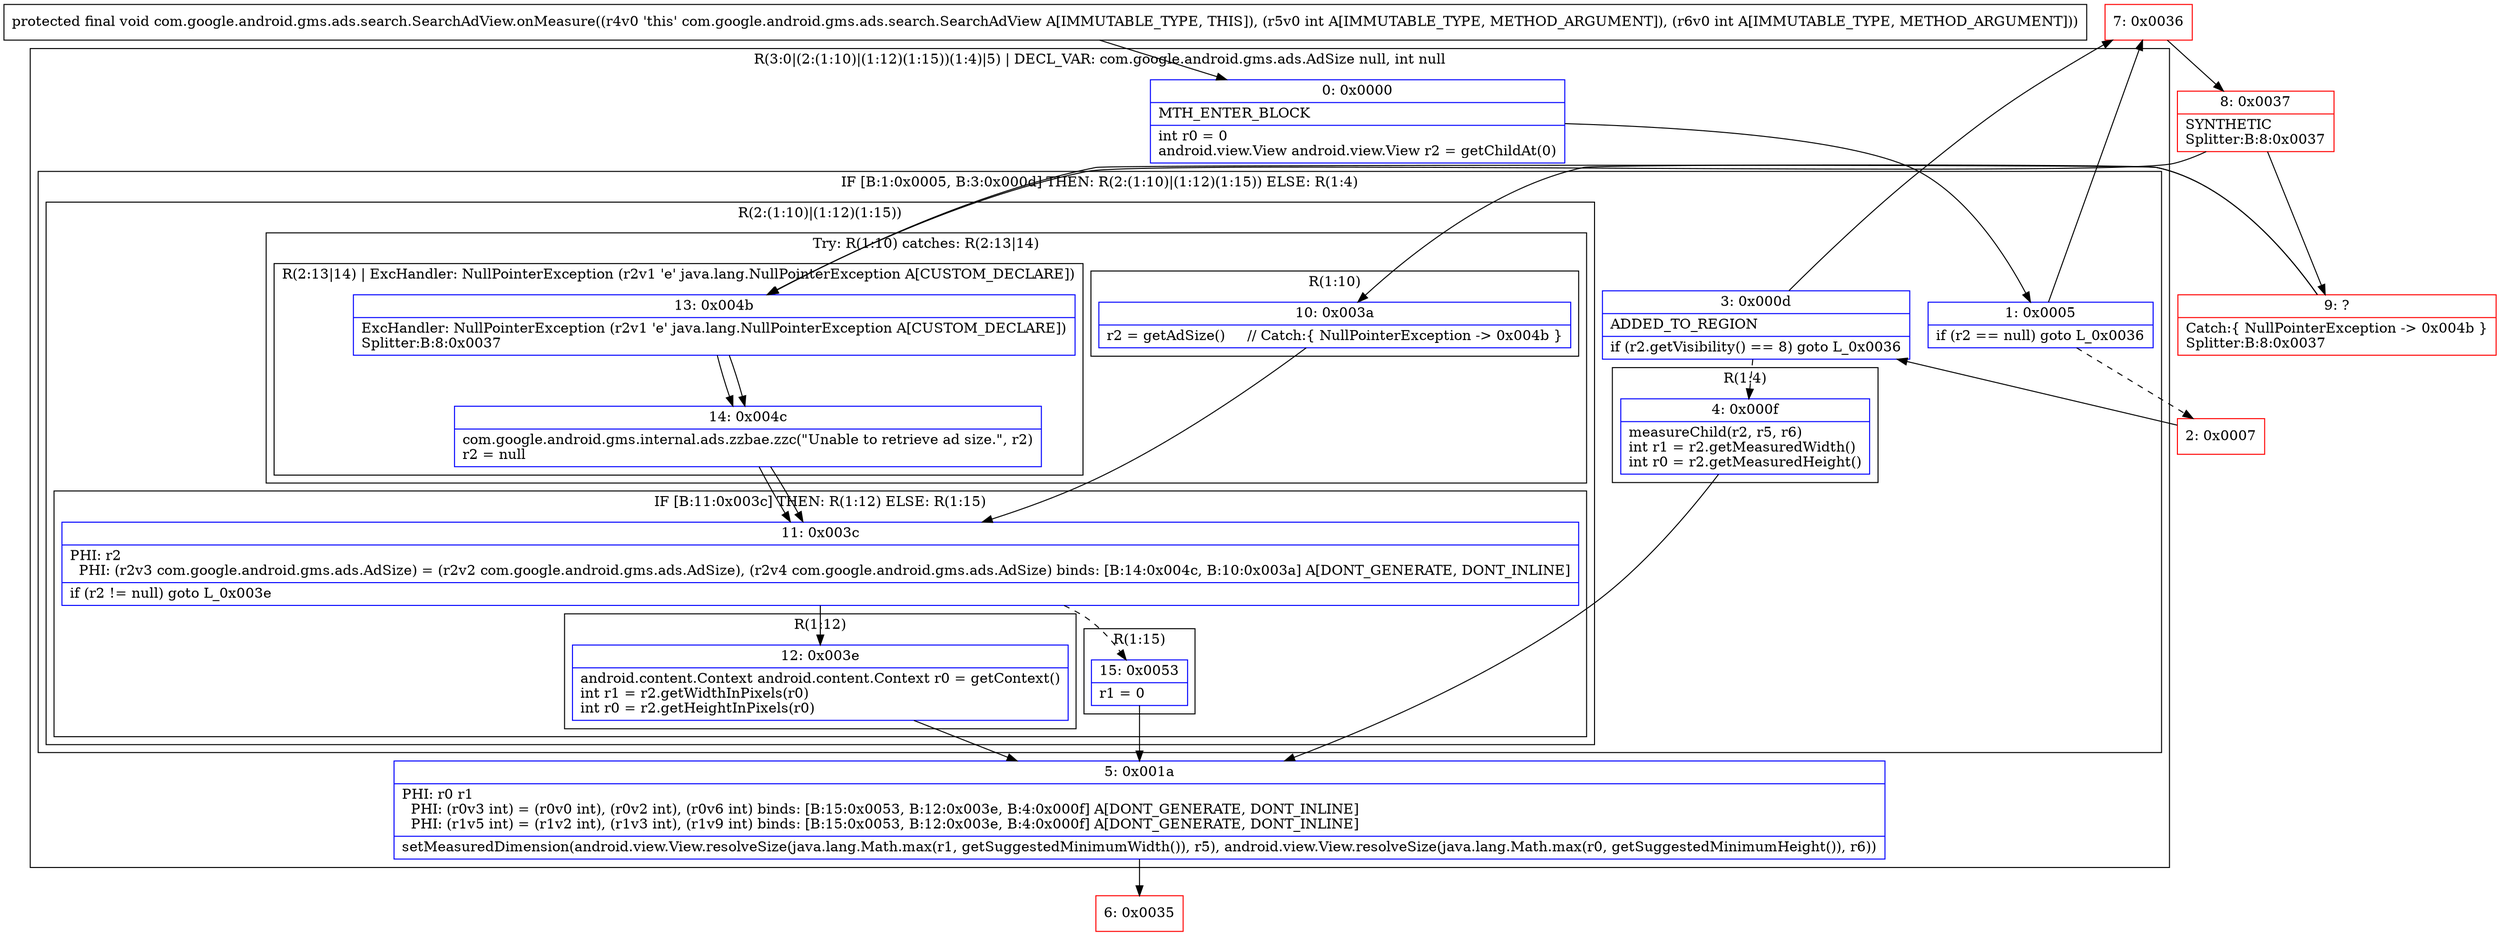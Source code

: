 digraph "CFG forcom.google.android.gms.ads.search.SearchAdView.onMeasure(II)V" {
subgraph cluster_Region_1164144486 {
label = "R(3:0|(2:(1:10)|(1:12)(1:15))(1:4)|5) | DECL_VAR: com.google.android.gms.ads.AdSize null, int null\l";
node [shape=record,color=blue];
Node_0 [shape=record,label="{0\:\ 0x0000|MTH_ENTER_BLOCK\l|int r0 = 0\landroid.view.View android.view.View r2 = getChildAt(0)\l}"];
subgraph cluster_IfRegion_1799590630 {
label = "IF [B:1:0x0005, B:3:0x000d] THEN: R(2:(1:10)|(1:12)(1:15)) ELSE: R(1:4)";
node [shape=record,color=blue];
Node_1 [shape=record,label="{1\:\ 0x0005|if (r2 == null) goto L_0x0036\l}"];
Node_3 [shape=record,label="{3\:\ 0x000d|ADDED_TO_REGION\l|if (r2.getVisibility() == 8) goto L_0x0036\l}"];
subgraph cluster_Region_1770180653 {
label = "R(2:(1:10)|(1:12)(1:15))";
node [shape=record,color=blue];
subgraph cluster_TryCatchRegion_327996636 {
label = "Try: R(1:10) catches: R(2:13|14)";
node [shape=record,color=blue];
subgraph cluster_Region_923372728 {
label = "R(1:10)";
node [shape=record,color=blue];
Node_10 [shape=record,label="{10\:\ 0x003a|r2 = getAdSize()     \/\/ Catch:\{ NullPointerException \-\> 0x004b \}\l}"];
}
subgraph cluster_Region_889571511 {
label = "R(2:13|14) | ExcHandler: NullPointerException (r2v1 'e' java.lang.NullPointerException A[CUSTOM_DECLARE])\l";
node [shape=record,color=blue];
Node_13 [shape=record,label="{13\:\ 0x004b|ExcHandler: NullPointerException (r2v1 'e' java.lang.NullPointerException A[CUSTOM_DECLARE])\lSplitter:B:8:0x0037\l}"];
Node_14 [shape=record,label="{14\:\ 0x004c|com.google.android.gms.internal.ads.zzbae.zzc(\"Unable to retrieve ad size.\", r2)\lr2 = null\l}"];
}
}
subgraph cluster_IfRegion_853027327 {
label = "IF [B:11:0x003c] THEN: R(1:12) ELSE: R(1:15)";
node [shape=record,color=blue];
Node_11 [shape=record,label="{11\:\ 0x003c|PHI: r2 \l  PHI: (r2v3 com.google.android.gms.ads.AdSize) = (r2v2 com.google.android.gms.ads.AdSize), (r2v4 com.google.android.gms.ads.AdSize) binds: [B:14:0x004c, B:10:0x003a] A[DONT_GENERATE, DONT_INLINE]\l|if (r2 != null) goto L_0x003e\l}"];
subgraph cluster_Region_1756185715 {
label = "R(1:12)";
node [shape=record,color=blue];
Node_12 [shape=record,label="{12\:\ 0x003e|android.content.Context android.content.Context r0 = getContext()\lint r1 = r2.getWidthInPixels(r0)\lint r0 = r2.getHeightInPixels(r0)\l}"];
}
subgraph cluster_Region_1150598259 {
label = "R(1:15)";
node [shape=record,color=blue];
Node_15 [shape=record,label="{15\:\ 0x0053|r1 = 0\l}"];
}
}
}
subgraph cluster_Region_489539698 {
label = "R(1:4)";
node [shape=record,color=blue];
Node_4 [shape=record,label="{4\:\ 0x000f|measureChild(r2, r5, r6)\lint r1 = r2.getMeasuredWidth()\lint r0 = r2.getMeasuredHeight()\l}"];
}
}
Node_5 [shape=record,label="{5\:\ 0x001a|PHI: r0 r1 \l  PHI: (r0v3 int) = (r0v0 int), (r0v2 int), (r0v6 int) binds: [B:15:0x0053, B:12:0x003e, B:4:0x000f] A[DONT_GENERATE, DONT_INLINE]\l  PHI: (r1v5 int) = (r1v2 int), (r1v3 int), (r1v9 int) binds: [B:15:0x0053, B:12:0x003e, B:4:0x000f] A[DONT_GENERATE, DONT_INLINE]\l|setMeasuredDimension(android.view.View.resolveSize(java.lang.Math.max(r1, getSuggestedMinimumWidth()), r5), android.view.View.resolveSize(java.lang.Math.max(r0, getSuggestedMinimumHeight()), r6))\l}"];
}
subgraph cluster_Region_889571511 {
label = "R(2:13|14) | ExcHandler: NullPointerException (r2v1 'e' java.lang.NullPointerException A[CUSTOM_DECLARE])\l";
node [shape=record,color=blue];
Node_13 [shape=record,label="{13\:\ 0x004b|ExcHandler: NullPointerException (r2v1 'e' java.lang.NullPointerException A[CUSTOM_DECLARE])\lSplitter:B:8:0x0037\l}"];
Node_14 [shape=record,label="{14\:\ 0x004c|com.google.android.gms.internal.ads.zzbae.zzc(\"Unable to retrieve ad size.\", r2)\lr2 = null\l}"];
}
Node_2 [shape=record,color=red,label="{2\:\ 0x0007}"];
Node_6 [shape=record,color=red,label="{6\:\ 0x0035}"];
Node_7 [shape=record,color=red,label="{7\:\ 0x0036}"];
Node_8 [shape=record,color=red,label="{8\:\ 0x0037|SYNTHETIC\lSplitter:B:8:0x0037\l}"];
Node_9 [shape=record,color=red,label="{9\:\ ?|Catch:\{ NullPointerException \-\> 0x004b \}\lSplitter:B:8:0x0037\l}"];
MethodNode[shape=record,label="{protected final void com.google.android.gms.ads.search.SearchAdView.onMeasure((r4v0 'this' com.google.android.gms.ads.search.SearchAdView A[IMMUTABLE_TYPE, THIS]), (r5v0 int A[IMMUTABLE_TYPE, METHOD_ARGUMENT]), (r6v0 int A[IMMUTABLE_TYPE, METHOD_ARGUMENT])) }"];
MethodNode -> Node_0;
Node_0 -> Node_1;
Node_1 -> Node_2[style=dashed];
Node_1 -> Node_7;
Node_3 -> Node_4[style=dashed];
Node_3 -> Node_7;
Node_10 -> Node_11;
Node_13 -> Node_14;
Node_14 -> Node_11;
Node_11 -> Node_12;
Node_11 -> Node_15[style=dashed];
Node_12 -> Node_5;
Node_15 -> Node_5;
Node_4 -> Node_5;
Node_5 -> Node_6;
Node_13 -> Node_14;
Node_14 -> Node_11;
Node_2 -> Node_3;
Node_7 -> Node_8;
Node_8 -> Node_9;
Node_8 -> Node_13;
Node_9 -> Node_10;
Node_9 -> Node_13;
}


